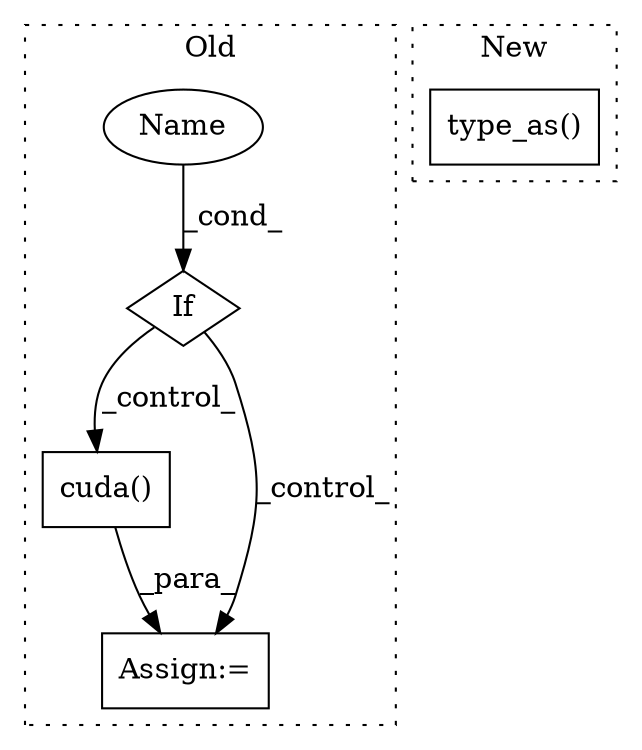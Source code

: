 digraph G {
subgraph cluster0 {
1 [label="cuda()" a="75" s="12196" l="19" shape="box"];
3 [label="Name" a="87" s="12099" l="15" shape="ellipse"];
4 [label="Assign:=" a="68" s="12193" l="3" shape="box"];
5 [label="If" a="96" s="12096" l="3" shape="diamond"];
label = "Old";
style="dotted";
}
subgraph cluster1 {
2 [label="type_as()" a="75" s="13255,13300" l="37,1" shape="box"];
label = "New";
style="dotted";
}
1 -> 4 [label="_para_"];
3 -> 5 [label="_cond_"];
5 -> 1 [label="_control_"];
5 -> 4 [label="_control_"];
}